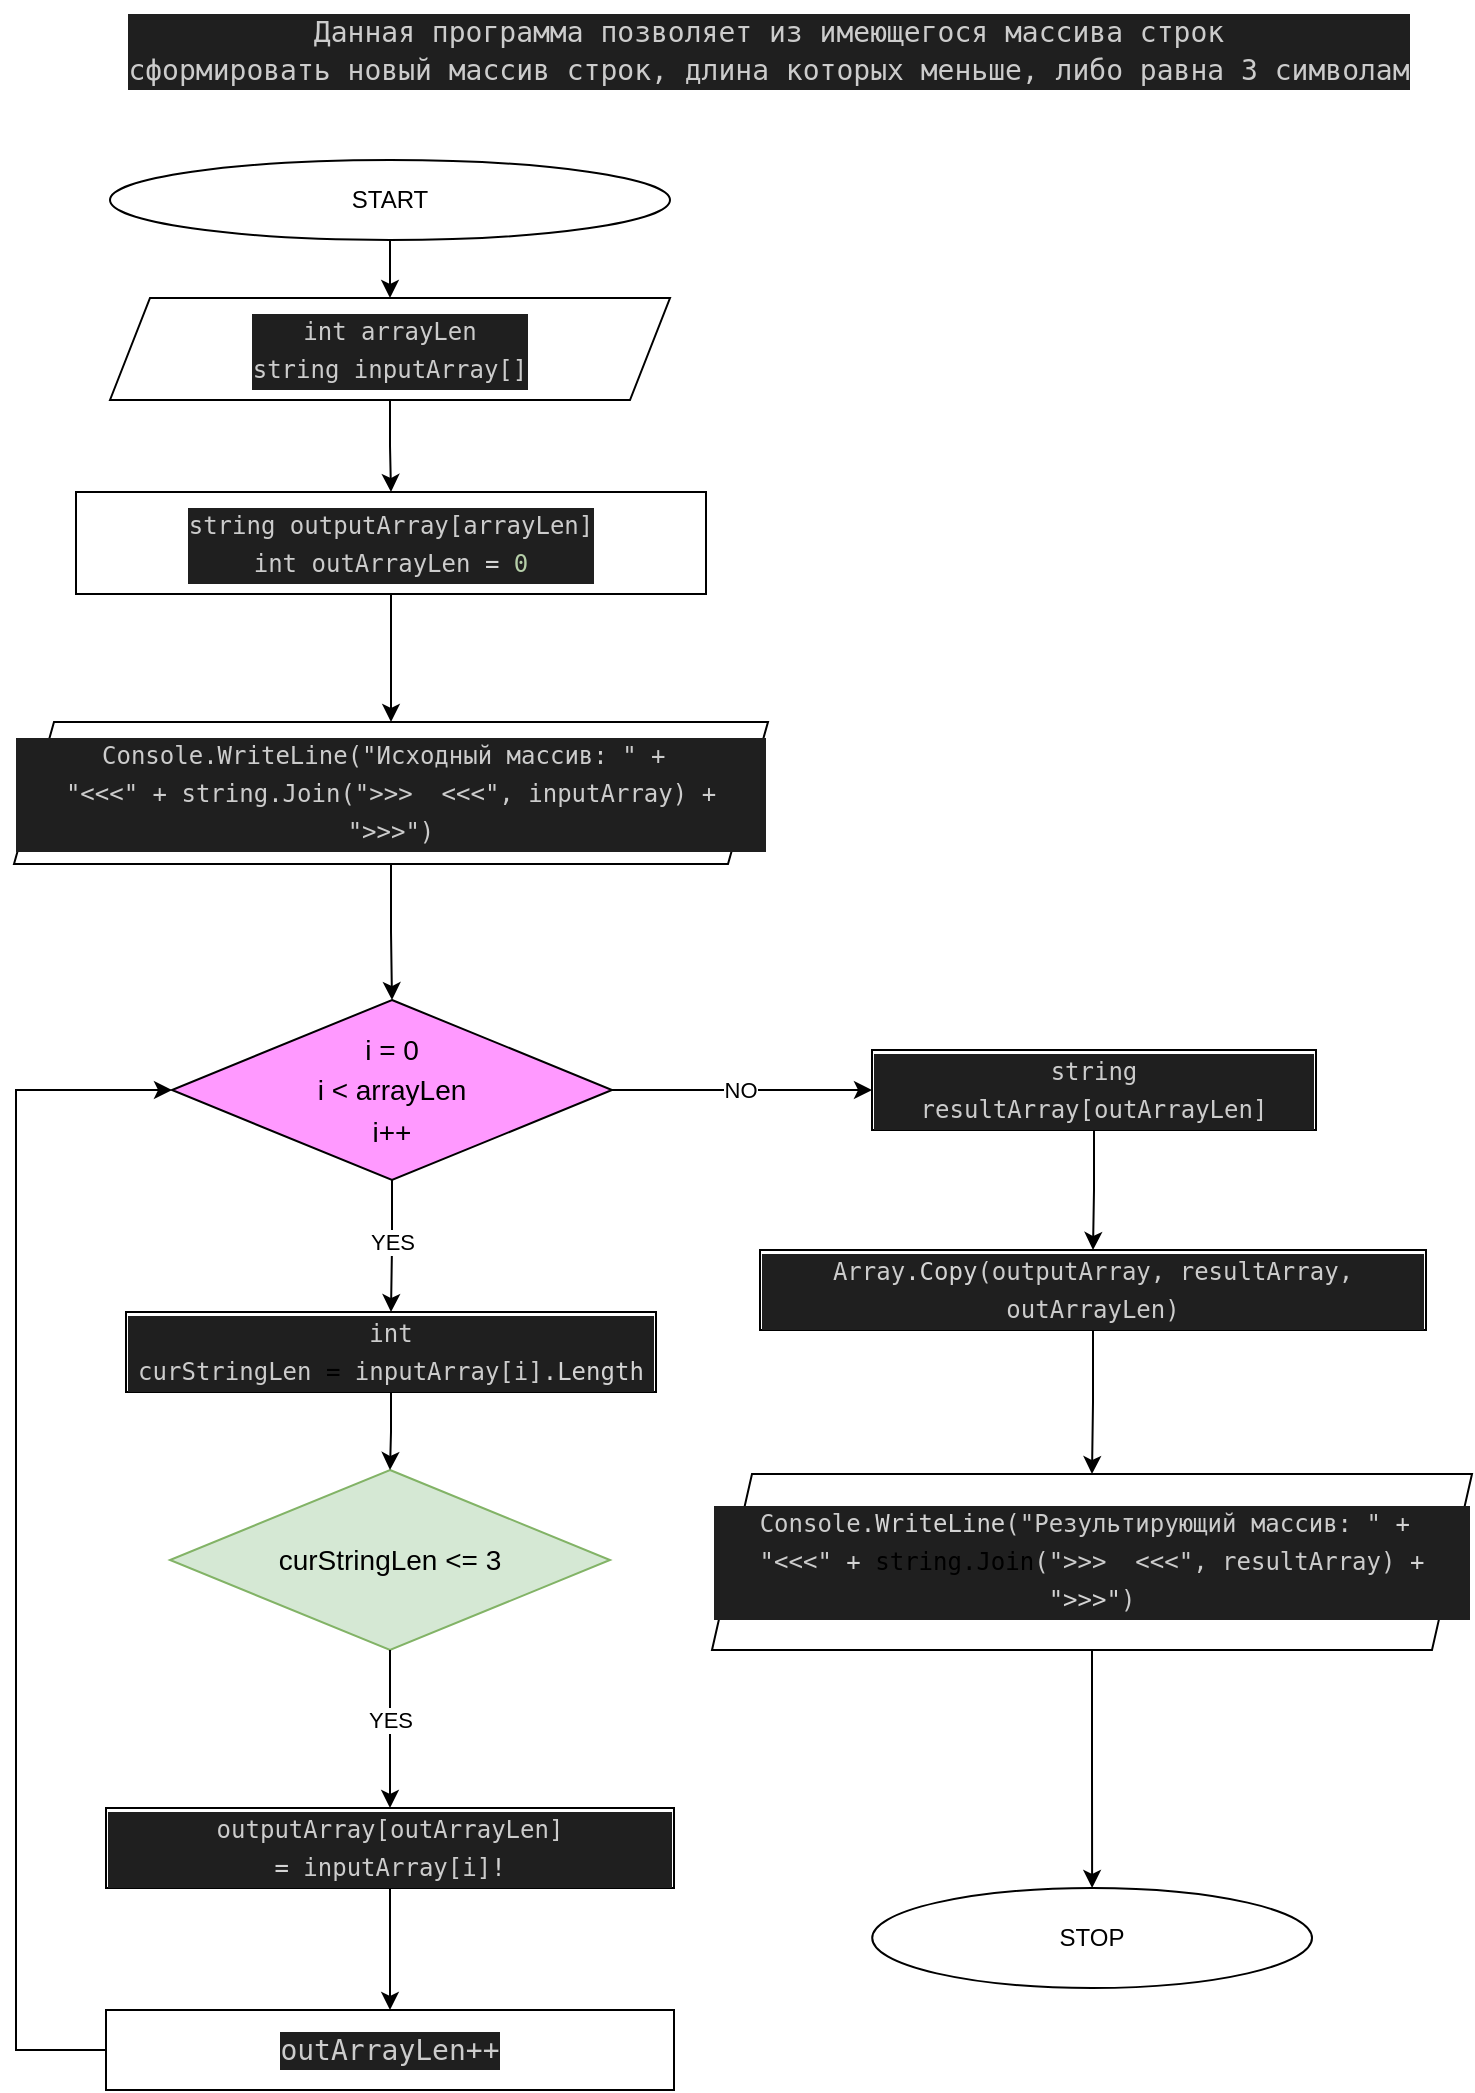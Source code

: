 <mxfile version="23.0.2" type="device">
  <diagram id="C5RBs43oDa-KdzZeNtuy" name="Page-1">
    <mxGraphModel dx="1727" dy="1090" grid="1" gridSize="10" guides="1" tooltips="1" connect="1" arrows="1" fold="1" page="1" pageScale="1" pageWidth="827" pageHeight="1169" math="0" shadow="0">
      <root>
        <mxCell id="WIyWlLk6GJQsqaUBKTNV-0" />
        <mxCell id="WIyWlLk6GJQsqaUBKTNV-1" parent="WIyWlLk6GJQsqaUBKTNV-0" />
        <mxCell id="lHgypS7rSb0qBQEVw4ry-0" value="START" style="ellipse;whiteSpace=wrap;html=1;" parent="WIyWlLk6GJQsqaUBKTNV-1" vertex="1">
          <mxGeometry x="85" y="100" width="280" height="40" as="geometry" />
        </mxCell>
        <mxCell id="rFwsCEO5m7rbnBZKBB1X-19" style="edgeStyle=orthogonalEdgeStyle;rounded=0;orthogonalLoop=1;jettySize=auto;html=1;exitX=0.5;exitY=1;exitDx=0;exitDy=0;entryX=0.5;entryY=0;entryDx=0;entryDy=0;" parent="WIyWlLk6GJQsqaUBKTNV-1" source="e5eL0haEKEWrim4rQRYL-17" target="e5eL0haEKEWrim4rQRYL-0" edge="1">
          <mxGeometry relative="1" as="geometry">
            <mxPoint x="207.18" y="339" as="targetPoint" />
          </mxGeometry>
        </mxCell>
        <mxCell id="jny47DWOo8ofG193yb9a-1" value="&lt;div style=&quot;color: rgb(204, 204, 204); background-color: rgb(31, 31, 31); font-family: Consolas, monospace, Consolas, &amp;quot;Courier New&amp;quot;, monospace; line-height: 19px;&quot;&gt;&lt;div style=&quot;line-height: 19px;&quot;&gt;&lt;font style=&quot;font-size: 12px;&quot;&gt;string outputArray[arrayLen]&lt;/font&gt;&lt;/div&gt;&lt;/div&gt;&lt;div style=&quot;color: rgb(204, 204, 204); background-color: rgb(31, 31, 31); font-family: Consolas, monospace, Consolas, &amp;quot;Courier New&amp;quot;, monospace; line-height: 19px;&quot;&gt;&lt;font style=&quot;font-size: 12px;&quot;&gt;int outArrayLen &lt;span style=&quot;color: rgb(212, 212, 212);&quot;&gt;=&lt;/span&gt; &lt;span style=&quot;color: rgb(181, 206, 168);&quot;&gt;0&lt;/span&gt;&lt;/font&gt;&lt;/div&gt;" style="rounded=0;whiteSpace=wrap;html=1;" parent="WIyWlLk6GJQsqaUBKTNV-1" vertex="1">
          <mxGeometry x="68" y="266" width="315" height="51" as="geometry" />
        </mxCell>
        <mxCell id="e5eL0haEKEWrim4rQRYL-5" style="edgeStyle=orthogonalEdgeStyle;rounded=0;orthogonalLoop=1;jettySize=auto;html=1;entryX=0;entryY=0.5;entryDx=0;entryDy=0;exitX=0;exitY=0.5;exitDx=0;exitDy=0;" edge="1" parent="WIyWlLk6GJQsqaUBKTNV-1" source="e5eL0haEKEWrim4rQRYL-10" target="e5eL0haEKEWrim4rQRYL-0">
          <mxGeometry relative="1" as="geometry">
            <mxPoint x="48" y="1085" as="sourcePoint" />
            <Array as="points">
              <mxPoint x="38" y="1045" />
              <mxPoint x="38" y="565" />
            </Array>
          </mxGeometry>
        </mxCell>
        <mxCell id="jny47DWOo8ofG193yb9a-14" style="edgeStyle=orthogonalEdgeStyle;rounded=0;orthogonalLoop=1;jettySize=auto;html=1;entryX=0.5;entryY=0;entryDx=0;entryDy=0;" parent="WIyWlLk6GJQsqaUBKTNV-1" source="jny47DWOo8ofG193yb9a-12" target="jny47DWOo8ofG193yb9a-1" edge="1">
          <mxGeometry relative="1" as="geometry" />
        </mxCell>
        <mxCell id="jny47DWOo8ofG193yb9a-12" value="&lt;div style=&quot;color: rgb(204, 204, 204); background-color: rgb(31, 31, 31); line-height: 19px; font-family: Consolas, monospace, Consolas, &amp;quot;Courier New&amp;quot;, monospace;&quot;&gt;&lt;font style=&quot;font-size: 12px;&quot;&gt;int arrayLen&lt;/font&gt;&lt;/div&gt;&lt;div style=&quot;color: rgb(204, 204, 204); background-color: rgb(31, 31, 31); line-height: 19px; font-family: Consolas, monospace, Consolas, &amp;quot;Courier New&amp;quot;, monospace;&quot;&gt;&lt;font style=&quot;font-size: 12px;&quot;&gt;string inputArray[]&lt;/font&gt;&lt;/div&gt;" style="shape=parallelogram;perimeter=parallelogramPerimeter;whiteSpace=wrap;html=1;fixedSize=1;" parent="WIyWlLk6GJQsqaUBKTNV-1" vertex="1">
          <mxGeometry x="85" y="169" width="280" height="51" as="geometry" />
        </mxCell>
        <mxCell id="jny47DWOo8ofG193yb9a-13" style="edgeStyle=orthogonalEdgeStyle;rounded=0;orthogonalLoop=1;jettySize=auto;html=1;entryX=0.5;entryY=0;entryDx=0;entryDy=0;" parent="WIyWlLk6GJQsqaUBKTNV-1" source="lHgypS7rSb0qBQEVw4ry-0" target="jny47DWOo8ofG193yb9a-12" edge="1">
          <mxGeometry relative="1" as="geometry" />
        </mxCell>
        <mxCell id="rFwsCEO5m7rbnBZKBB1X-1" value="&lt;div style=&quot;color: rgb(204, 204, 204); background-color: rgb(31, 31, 31); font-family: Consolas, monospace, Consolas, &amp;quot;Courier New&amp;quot;, monospace; font-size: 14px; line-height: 19px;&quot;&gt;&lt;div&gt;Данная программа позволяет из имеющегося массива строк&lt;/div&gt;&lt;div&gt;сформировать новый массив строк, длина которых меньше, либо равна 3 символам&lt;/div&gt;&lt;/div&gt;" style="text;html=1;align=center;verticalAlign=middle;resizable=0;points=[];autosize=1;strokeColor=none;fillColor=none;fontSize=16;" parent="WIyWlLk6GJQsqaUBKTNV-1" vertex="1">
          <mxGeometry x="109" y="20" width="610" height="50" as="geometry" />
        </mxCell>
        <mxCell id="rFwsCEO5m7rbnBZKBB1X-5" style="edgeStyle=orthogonalEdgeStyle;rounded=0;orthogonalLoop=1;jettySize=auto;html=1;entryX=0.5;entryY=0;entryDx=0;entryDy=0;exitX=0.5;exitY=1;exitDx=0;exitDy=0;" parent="WIyWlLk6GJQsqaUBKTNV-1" source="e5eL0haEKEWrim4rQRYL-0" target="e5eL0haEKEWrim4rQRYL-13" edge="1">
          <mxGeometry relative="1" as="geometry" />
        </mxCell>
        <mxCell id="7bzsWeBU_6mSBRxs8-wt-10" value="YES" style="edgeLabel;html=1;align=center;verticalAlign=middle;resizable=0;points=[];" parent="rFwsCEO5m7rbnBZKBB1X-5" vertex="1" connectable="0">
          <mxGeometry x="-0.291" y="1" relative="1" as="geometry">
            <mxPoint x="-1" y="7" as="offset" />
          </mxGeometry>
        </mxCell>
        <mxCell id="rFwsCEO5m7rbnBZKBB1X-2" value="&lt;font style=&quot;font-size: 14px;&quot;&gt;curStringLen &amp;lt;= 3&lt;/font&gt;" style="rhombus;whiteSpace=wrap;html=1;fillColor=#d5e8d4;strokeColor=#82b366;fontColor=#000000;fontSize=17;" parent="WIyWlLk6GJQsqaUBKTNV-1" vertex="1">
          <mxGeometry x="115" y="755" width="220" height="90" as="geometry" />
        </mxCell>
        <mxCell id="e5eL0haEKEWrim4rQRYL-4" style="edgeStyle=orthogonalEdgeStyle;rounded=0;orthogonalLoop=1;jettySize=auto;html=1;entryX=0.5;entryY=0;entryDx=0;entryDy=0;" edge="1" parent="WIyWlLk6GJQsqaUBKTNV-1" source="3NJAWuT5oimq1eAMX-lQ-5" target="e5eL0haEKEWrim4rQRYL-10">
          <mxGeometry relative="1" as="geometry">
            <mxPoint x="227" y="1024" as="targetPoint" />
          </mxGeometry>
        </mxCell>
        <mxCell id="3NJAWuT5oimq1eAMX-lQ-5" value="&lt;div style=&quot;background-color: rgb(31, 31, 31); font-family: Consolas, monospace, Consolas, &amp;quot;Courier New&amp;quot;, monospace; line-height: 19px;&quot;&gt;&lt;div style=&quot;&quot;&gt;&lt;font style=&quot;font-size: 12px;&quot; color=&quot;#cccccc&quot;&gt;outputArray[outArrayLen] &lt;/font&gt;&lt;span style=&quot;color: rgb(212, 212, 212);&quot;&gt;=&lt;/span&gt;&lt;font style=&quot;font-size: 12px;&quot; color=&quot;#cccccc&quot;&gt;&amp;nbsp;inputArray[i]&lt;/font&gt;&lt;span style=&quot;color: rgb(212, 212, 212);&quot;&gt;!&lt;/span&gt;&lt;/div&gt;&lt;/div&gt;" style="rounded=0;whiteSpace=wrap;html=1;align=center;" parent="WIyWlLk6GJQsqaUBKTNV-1" vertex="1">
          <mxGeometry x="83" y="924" width="284" height="40" as="geometry" />
        </mxCell>
        <mxCell id="3NJAWuT5oimq1eAMX-lQ-8" value="STOP" style="ellipse;whiteSpace=wrap;html=1;" parent="WIyWlLk6GJQsqaUBKTNV-1" vertex="1">
          <mxGeometry x="466.12" y="964" width="219.88" height="50" as="geometry" />
        </mxCell>
        <mxCell id="7bzsWeBU_6mSBRxs8-wt-7" style="edgeStyle=orthogonalEdgeStyle;rounded=0;orthogonalLoop=1;jettySize=auto;html=1;entryX=0.5;entryY=0;entryDx=0;entryDy=0;" parent="WIyWlLk6GJQsqaUBKTNV-1" source="3NJAWuT5oimq1eAMX-lQ-20" target="3NJAWuT5oimq1eAMX-lQ-8" edge="1">
          <mxGeometry relative="1" as="geometry" />
        </mxCell>
        <mxCell id="3NJAWuT5oimq1eAMX-lQ-20" value="&lt;div style=&quot;background-color: rgb(31, 31, 31); font-family: Consolas, monospace, Consolas, &amp;quot;Courier New&amp;quot;, monospace; line-height: 19px;&quot;&gt;&lt;span style=&quot;color: rgb(204, 204, 204);&quot;&gt;&lt;font style=&quot;font-size: 12px;&quot;&gt;Console&lt;span style=&quot;color: rgb(212, 212, 212);&quot;&gt;.WriteLine&lt;/span&gt;(&quot;Результирующий массив: &quot;&amp;nbsp;&lt;span style=&quot;color: rgb(212, 212, 212);&quot;&gt;+&lt;/span&gt;&amp;nbsp;&lt;/font&gt;&lt;/span&gt;&lt;/div&gt;&lt;div style=&quot;background-color: rgb(31, 31, 31); font-family: Consolas, monospace, Consolas, &amp;quot;Courier New&amp;quot;, monospace; line-height: 19px;&quot;&gt;&lt;font style=&quot;font-size: 12px;&quot;&gt;&lt;span style=&quot;color: rgb(204, 204, 204);&quot;&gt;&quot;&amp;lt;&amp;lt;&amp;lt;&quot;&lt;/span&gt;&lt;font style=&quot;font-size: 12px;&quot; color=&quot;#cccccc&quot;&gt;&amp;nbsp;&lt;/font&gt;&lt;span style=&quot;color: rgb(212, 212, 212);&quot;&gt;+&lt;/span&gt;&amp;nbsp;string.Join&lt;font style=&quot;font-size: 12px;&quot; color=&quot;#cccccc&quot;&gt;(&quot;&amp;gt;&amp;gt;&amp;gt;&amp;nbsp; &amp;lt;&amp;lt;&amp;lt;&quot;&lt;/font&gt;&lt;font style=&quot;font-size: 12px;&quot; color=&quot;#cccccc&quot;&gt;, resultArray&lt;/font&gt;&lt;font style=&quot;font-size: 12px;&quot; color=&quot;#cccccc&quot;&gt;) &lt;/font&gt;&lt;span style=&quot;color: rgb(212, 212, 212);&quot;&gt;+ &quot;&amp;gt;&amp;gt;&amp;gt;&quot;&lt;/span&gt;&lt;font style=&quot;font-size: 12px;&quot; color=&quot;#cccccc&quot;&gt;)&lt;/font&gt;&lt;/font&gt;&lt;/div&gt;" style="shape=parallelogram;perimeter=parallelogramPerimeter;whiteSpace=wrap;html=1;fixedSize=1;" parent="WIyWlLk6GJQsqaUBKTNV-1" vertex="1">
          <mxGeometry x="386" y="757" width="380" height="88" as="geometry" />
        </mxCell>
        <mxCell id="e5eL0haEKEWrim4rQRYL-8" style="edgeStyle=orthogonalEdgeStyle;rounded=0;orthogonalLoop=1;jettySize=auto;html=1;entryX=0.5;entryY=0;entryDx=0;entryDy=0;" edge="1" parent="WIyWlLk6GJQsqaUBKTNV-1" source="7bzsWeBU_6mSBRxs8-wt-0" target="e5eL0haEKEWrim4rQRYL-7">
          <mxGeometry relative="1" as="geometry" />
        </mxCell>
        <mxCell id="7bzsWeBU_6mSBRxs8-wt-0" value="&lt;div style=&quot;color: rgb(204, 204, 204); background-color: rgb(31, 31, 31); font-family: Consolas, monospace, Consolas, &amp;quot;Courier New&amp;quot;, monospace; line-height: 19px;&quot;&gt;&lt;font style=&quot;font-size: 12px;&quot;&gt;string resultArray[outArrayLen]&lt;/font&gt;&lt;/div&gt;" style="rounded=0;whiteSpace=wrap;html=1;" parent="WIyWlLk6GJQsqaUBKTNV-1" vertex="1">
          <mxGeometry x="466" y="545" width="222" height="40" as="geometry" />
        </mxCell>
        <mxCell id="e5eL0haEKEWrim4rQRYL-6" style="edgeStyle=orthogonalEdgeStyle;rounded=0;orthogonalLoop=1;jettySize=auto;html=1;entryX=0;entryY=0.5;entryDx=0;entryDy=0;" edge="1" parent="WIyWlLk6GJQsqaUBKTNV-1" source="e5eL0haEKEWrim4rQRYL-0" target="7bzsWeBU_6mSBRxs8-wt-0">
          <mxGeometry relative="1" as="geometry" />
        </mxCell>
        <mxCell id="e5eL0haEKEWrim4rQRYL-9" value="NO" style="edgeLabel;html=1;align=center;verticalAlign=middle;resizable=0;points=[];" vertex="1" connectable="0" parent="e5eL0haEKEWrim4rQRYL-6">
          <mxGeometry x="-0.159" y="1" relative="1" as="geometry">
            <mxPoint x="9" y="1" as="offset" />
          </mxGeometry>
        </mxCell>
        <mxCell id="e5eL0haEKEWrim4rQRYL-0" value="&lt;font style=&quot;font-size: 14px;&quot;&gt;i = 0&lt;br&gt;i &amp;lt; arrayLen&lt;br&gt;i++&lt;/font&gt;" style="rhombus;whiteSpace=wrap;html=1;fillColor=#FF99FF;fontColor=#000000;fontSize=17;" vertex="1" parent="WIyWlLk6GJQsqaUBKTNV-1">
          <mxGeometry x="116" y="520" width="220" height="90" as="geometry" />
        </mxCell>
        <mxCell id="e5eL0haEKEWrim4rQRYL-2" style="edgeStyle=orthogonalEdgeStyle;rounded=0;orthogonalLoop=1;jettySize=auto;html=1;entryX=0.5;entryY=0;entryDx=0;entryDy=0;exitX=0.5;exitY=1;exitDx=0;exitDy=0;" edge="1" parent="WIyWlLk6GJQsqaUBKTNV-1" source="rFwsCEO5m7rbnBZKBB1X-2" target="3NJAWuT5oimq1eAMX-lQ-5">
          <mxGeometry relative="1" as="geometry">
            <mxPoint x="146" y="695" as="sourcePoint" />
            <mxPoint x="146" y="789" as="targetPoint" />
          </mxGeometry>
        </mxCell>
        <mxCell id="e5eL0haEKEWrim4rQRYL-3" value="YES" style="edgeLabel;html=1;align=center;verticalAlign=middle;resizable=0;points=[];" vertex="1" connectable="0" parent="e5eL0haEKEWrim4rQRYL-2">
          <mxGeometry x="-0.291" y="1" relative="1" as="geometry">
            <mxPoint x="-1" y="7" as="offset" />
          </mxGeometry>
        </mxCell>
        <mxCell id="e5eL0haEKEWrim4rQRYL-12" style="edgeStyle=orthogonalEdgeStyle;rounded=0;orthogonalLoop=1;jettySize=auto;html=1;entryX=0.5;entryY=0;entryDx=0;entryDy=0;" edge="1" parent="WIyWlLk6GJQsqaUBKTNV-1" source="e5eL0haEKEWrim4rQRYL-7" target="3NJAWuT5oimq1eAMX-lQ-20">
          <mxGeometry relative="1" as="geometry" />
        </mxCell>
        <mxCell id="e5eL0haEKEWrim4rQRYL-7" value="&lt;div style=&quot;color: rgb(204, 204, 204); background-color: rgb(31, 31, 31); font-family: Consolas, monospace, Consolas, &amp;quot;Courier New&amp;quot;, monospace; line-height: 19px;&quot;&gt;&lt;div style=&quot;line-height: 19px;&quot;&gt;Array&lt;span style=&quot;color: #d4d4d4;&quot;&gt;.Copy&lt;/span&gt;(outputArray, resultArray, outArrayLen)&lt;/div&gt;&lt;/div&gt;" style="rounded=0;whiteSpace=wrap;html=1;" vertex="1" parent="WIyWlLk6GJQsqaUBKTNV-1">
          <mxGeometry x="410" y="645" width="333" height="40" as="geometry" />
        </mxCell>
        <mxCell id="e5eL0haEKEWrim4rQRYL-10" value="&lt;div style=&quot;background-color: rgb(31, 31, 31); font-family: Consolas, monospace, Consolas, &amp;quot;Courier New&amp;quot;, monospace; font-size: 14px; line-height: 19px;&quot;&gt;&lt;div style=&quot;&quot;&gt;&lt;font color=&quot;#cccccc&quot;&gt;outArrayLen++&lt;/font&gt;&lt;/div&gt;&lt;/div&gt;" style="rounded=0;whiteSpace=wrap;html=1;align=center;" vertex="1" parent="WIyWlLk6GJQsqaUBKTNV-1">
          <mxGeometry x="83" y="1025" width="284" height="40" as="geometry" />
        </mxCell>
        <mxCell id="e5eL0haEKEWrim4rQRYL-14" style="edgeStyle=orthogonalEdgeStyle;rounded=0;orthogonalLoop=1;jettySize=auto;html=1;entryX=0.5;entryY=0;entryDx=0;entryDy=0;" edge="1" parent="WIyWlLk6GJQsqaUBKTNV-1" source="e5eL0haEKEWrim4rQRYL-13" target="rFwsCEO5m7rbnBZKBB1X-2">
          <mxGeometry relative="1" as="geometry" />
        </mxCell>
        <mxCell id="e5eL0haEKEWrim4rQRYL-13" value="&lt;div style=&quot;background-color: rgb(31, 31, 31); font-family: Consolas, monospace, Consolas, &amp;quot;Courier New&amp;quot;, monospace; line-height: 19px;&quot;&gt;&lt;div style=&quot;&quot;&gt;&lt;font style=&quot;font-size: 12px;&quot; color=&quot;#cccccc&quot;&gt;int curStringLen&amp;nbsp;&lt;/font&gt;=&lt;font style=&quot;font-size: 12px;&quot; color=&quot;#cccccc&quot;&gt;&amp;nbsp;inputArray[i]&lt;/font&gt;&lt;span style=&quot;color: rgb(212, 212, 212);&quot;&gt;.Length&lt;/span&gt;&lt;br&gt;&lt;/div&gt;&lt;/div&gt;" style="rounded=0;whiteSpace=wrap;html=1;align=center;" vertex="1" parent="WIyWlLk6GJQsqaUBKTNV-1">
          <mxGeometry x="93" y="676" width="265" height="40" as="geometry" />
        </mxCell>
        <mxCell id="e5eL0haEKEWrim4rQRYL-19" value="" style="edgeStyle=orthogonalEdgeStyle;rounded=0;orthogonalLoop=1;jettySize=auto;html=1;exitX=0.5;exitY=1;exitDx=0;exitDy=0;entryX=0.5;entryY=0;entryDx=0;entryDy=0;" edge="1" parent="WIyWlLk6GJQsqaUBKTNV-1" source="jny47DWOo8ofG193yb9a-1" target="e5eL0haEKEWrim4rQRYL-17">
          <mxGeometry relative="1" as="geometry">
            <mxPoint x="208" y="317" as="sourcePoint" />
            <mxPoint x="208" y="520" as="targetPoint" />
          </mxGeometry>
        </mxCell>
        <mxCell id="e5eL0haEKEWrim4rQRYL-17" value="&lt;div style=&quot;background-color: rgb(31, 31, 31); line-height: 19px;&quot;&gt;&lt;font style=&quot;font-size: 12px;&quot; face=&quot;Consolas, monospace, Consolas, Courier New, monospace&quot; color=&quot;#cccccc&quot;&gt;Console.WriteLine(&quot;Исходный массив: &quot; +&amp;nbsp;&lt;/font&gt;&lt;/div&gt;&lt;div style=&quot;background-color: rgb(31, 31, 31); line-height: 19px;&quot;&gt;&lt;font style=&quot;font-size: 12px;&quot; face=&quot;Consolas, monospace, Consolas, Courier New, monospace&quot; color=&quot;#cccccc&quot;&gt;&quot;&amp;lt;&amp;lt;&amp;lt;&quot; + string.Join(&quot;&amp;gt;&amp;gt;&amp;gt;&amp;nbsp; &amp;lt;&amp;lt;&amp;lt;&quot;, inputArray) + &quot;&amp;gt;&amp;gt;&amp;gt;&quot;)&lt;/font&gt;&lt;br&gt;&lt;/div&gt;" style="shape=parallelogram;perimeter=parallelogramPerimeter;whiteSpace=wrap;html=1;fixedSize=1;" vertex="1" parent="WIyWlLk6GJQsqaUBKTNV-1">
          <mxGeometry x="37" y="381" width="377" height="71" as="geometry" />
        </mxCell>
      </root>
    </mxGraphModel>
  </diagram>
</mxfile>
